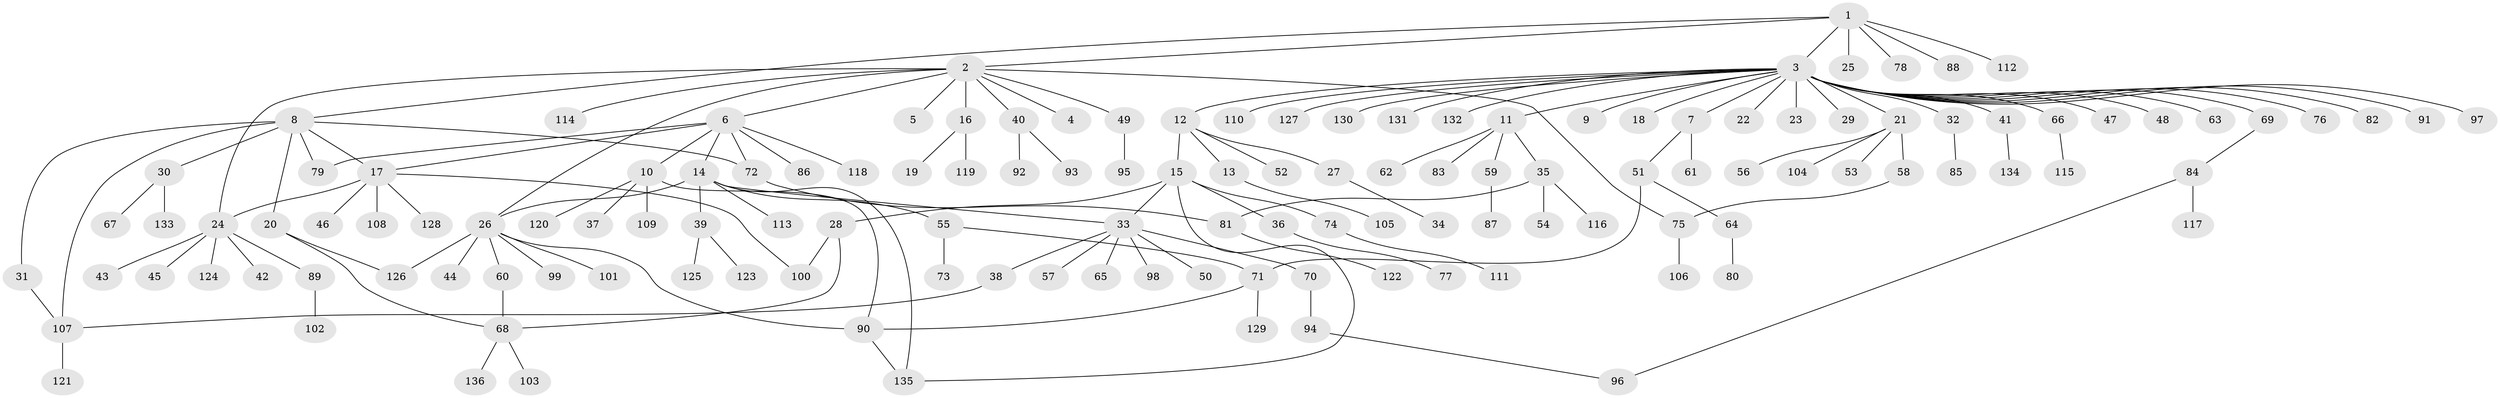 // Generated by graph-tools (version 1.1) at 2025/35/03/09/25 02:35:35]
// undirected, 136 vertices, 155 edges
graph export_dot {
graph [start="1"]
  node [color=gray90,style=filled];
  1;
  2;
  3;
  4;
  5;
  6;
  7;
  8;
  9;
  10;
  11;
  12;
  13;
  14;
  15;
  16;
  17;
  18;
  19;
  20;
  21;
  22;
  23;
  24;
  25;
  26;
  27;
  28;
  29;
  30;
  31;
  32;
  33;
  34;
  35;
  36;
  37;
  38;
  39;
  40;
  41;
  42;
  43;
  44;
  45;
  46;
  47;
  48;
  49;
  50;
  51;
  52;
  53;
  54;
  55;
  56;
  57;
  58;
  59;
  60;
  61;
  62;
  63;
  64;
  65;
  66;
  67;
  68;
  69;
  70;
  71;
  72;
  73;
  74;
  75;
  76;
  77;
  78;
  79;
  80;
  81;
  82;
  83;
  84;
  85;
  86;
  87;
  88;
  89;
  90;
  91;
  92;
  93;
  94;
  95;
  96;
  97;
  98;
  99;
  100;
  101;
  102;
  103;
  104;
  105;
  106;
  107;
  108;
  109;
  110;
  111;
  112;
  113;
  114;
  115;
  116;
  117;
  118;
  119;
  120;
  121;
  122;
  123;
  124;
  125;
  126;
  127;
  128;
  129;
  130;
  131;
  132;
  133;
  134;
  135;
  136;
  1 -- 2;
  1 -- 3;
  1 -- 8;
  1 -- 25;
  1 -- 78;
  1 -- 88;
  1 -- 112;
  2 -- 4;
  2 -- 5;
  2 -- 6;
  2 -- 16;
  2 -- 24;
  2 -- 26;
  2 -- 40;
  2 -- 49;
  2 -- 75;
  2 -- 114;
  3 -- 7;
  3 -- 9;
  3 -- 11;
  3 -- 12;
  3 -- 18;
  3 -- 21;
  3 -- 22;
  3 -- 23;
  3 -- 29;
  3 -- 32;
  3 -- 41;
  3 -- 47;
  3 -- 48;
  3 -- 63;
  3 -- 66;
  3 -- 69;
  3 -- 76;
  3 -- 82;
  3 -- 91;
  3 -- 97;
  3 -- 110;
  3 -- 127;
  3 -- 130;
  3 -- 131;
  3 -- 132;
  6 -- 10;
  6 -- 14;
  6 -- 17;
  6 -- 72;
  6 -- 79;
  6 -- 86;
  6 -- 118;
  7 -- 51;
  7 -- 61;
  8 -- 17;
  8 -- 20;
  8 -- 30;
  8 -- 31;
  8 -- 72;
  8 -- 79;
  8 -- 107;
  10 -- 37;
  10 -- 90;
  10 -- 109;
  10 -- 120;
  11 -- 35;
  11 -- 59;
  11 -- 62;
  11 -- 83;
  12 -- 13;
  12 -- 15;
  12 -- 27;
  12 -- 52;
  13 -- 105;
  14 -- 26;
  14 -- 33;
  14 -- 39;
  14 -- 55;
  14 -- 113;
  14 -- 135;
  15 -- 28;
  15 -- 33;
  15 -- 36;
  15 -- 74;
  15 -- 135;
  16 -- 19;
  16 -- 119;
  17 -- 24;
  17 -- 46;
  17 -- 100;
  17 -- 108;
  17 -- 128;
  20 -- 68;
  20 -- 126;
  21 -- 53;
  21 -- 56;
  21 -- 58;
  21 -- 104;
  24 -- 42;
  24 -- 43;
  24 -- 45;
  24 -- 89;
  24 -- 124;
  26 -- 44;
  26 -- 60;
  26 -- 90;
  26 -- 99;
  26 -- 101;
  26 -- 126;
  27 -- 34;
  28 -- 68;
  28 -- 100;
  30 -- 67;
  30 -- 133;
  31 -- 107;
  32 -- 85;
  33 -- 38;
  33 -- 50;
  33 -- 57;
  33 -- 65;
  33 -- 70;
  33 -- 98;
  35 -- 54;
  35 -- 81;
  35 -- 116;
  36 -- 77;
  38 -- 107;
  39 -- 123;
  39 -- 125;
  40 -- 92;
  40 -- 93;
  41 -- 134;
  49 -- 95;
  51 -- 64;
  51 -- 71;
  55 -- 71;
  55 -- 73;
  58 -- 75;
  59 -- 87;
  60 -- 68;
  64 -- 80;
  66 -- 115;
  68 -- 103;
  68 -- 136;
  69 -- 84;
  70 -- 94;
  71 -- 90;
  71 -- 129;
  72 -- 81;
  74 -- 111;
  75 -- 106;
  81 -- 122;
  84 -- 96;
  84 -- 117;
  89 -- 102;
  90 -- 135;
  94 -- 96;
  107 -- 121;
}

